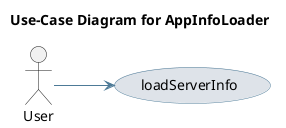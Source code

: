 @startuml
skinparam usecase {
 BackgroundColor #DEE3E9 
 BorderColor #4D7A97 
 ArrowColor #4D7A97 
}
left to right direction
title Use-Case Diagram for AppInfoLoader

actor User
usecase "loadServerInfo" as UC_loadServerInfo
User --> UC_loadServerInfo
@enduml